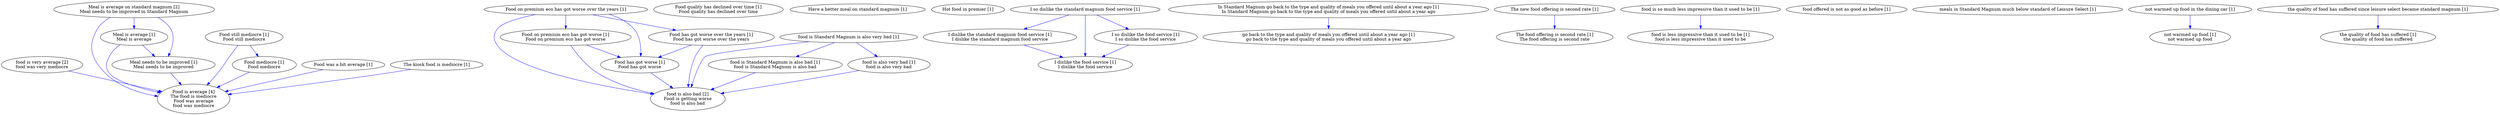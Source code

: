 digraph collapsedGraph {
"Food is average [4]\nThe food is mediocre\nFood was average\nfood was mediocre""food is very average [2]\nfood was very mediocre""Meal is average on standard magnum [2]\nMeal needs to be improved in Standard Magnum""food is also bad [2]\nFood is getting worse\nfood is also bad""Food still mediocre [1]\nFood still mediocre""Food mediocre [1]\nFood mediocre""Food quality has declined over time [1]\nFood quality has declined over time""Food on premium eco has got worse over the years [1]""Food on premium eco has got worse [1]\nFood on premium eco has got worse""Food has got worse [1]\nFood has got worse""Food has got worse over the years [1]\nFood has got worse over the years""Food was a bit average [1]""Have a better meal on standard magnum [1]""Hot food in premier [1]""I so dislike the standard magnum food service [1]""I dislike the standard magnum food service [1]\nI dislike the standard magnum food service""I dislike the food service [1]\nI dislike the food service""I so dislike the food service [1]\nI so dislike the food service""In Standard Magnum go back to the type and quality of meals you offered until about a year ago [1]\nIn Standard Magnum go back to the type and quality of meals you offered until about a year ago""go back to the type and quality of meals you offered until about a year ago [1]\ngo back to the type and quality of meals you offered until about a year ago""Meal is average [1]\nMeal is average""Meal needs to be improved [1]\nMeal needs to be improved""The kiosk food is mediocre [1]""The new food offering is second rate [1]""The food offering is second rate [1]\nThe food offering is second rate""food is Standard Magnum is also very bad [1]""food is Standard Magnum is also bad [1]\nfood is Standard Magnum is also bad""food is also very bad [1]\nfood is also very bad""food is so much less impressive than it used to be [1]""food is less impressive than it used to be [1]\nfood is less impressive than it used to be""food offered is not as good as before [1]""meals in Standard Magnum much below standard of Leisure Select [1]""not warmed up food in the dining car [1]""not warmed up food [1]\nnot warmed up food""the quality of food has suffered since leisure select became standard magnum [1]""the quality of food has suffered [1]\nthe quality of food has suffered""The kiosk food is mediocre [1]" -> "Food is average [4]\nThe food is mediocre\nFood was average\nfood was mediocre" [color=blue]
"Meal is average [1]\nMeal is average" -> "Food is average [4]\nThe food is mediocre\nFood was average\nfood was mediocre" [color=blue]
"Food on premium eco has got worse [1]\nFood on premium eco has got worse" -> "food is also bad [2]\nFood is getting worse\nfood is also bad" [color=blue]
"Meal needs to be improved [1]\nMeal needs to be improved" -> "Food is average [4]\nThe food is mediocre\nFood was average\nfood was mediocre" [color=blue]
"food is Standard Magnum is also bad [1]\nfood is Standard Magnum is also bad" -> "food is also bad [2]\nFood is getting worse\nfood is also bad" [color=blue]
"Food has got worse over the years [1]\nFood has got worse over the years" -> "food is also bad [2]\nFood is getting worse\nfood is also bad" [color=blue]
"food is Standard Magnum is also very bad [1]" -> "food is also bad [2]\nFood is getting worse\nfood is also bad" [color=blue]
"Meal is average on standard magnum [2]\nMeal needs to be improved in Standard Magnum" -> "Food is average [4]\nThe food is mediocre\nFood was average\nfood was mediocre" [color=blue]
"Food has got worse [1]\nFood has got worse" -> "food is also bad [2]\nFood is getting worse\nfood is also bad" [color=blue]
"food is very average [2]\nfood was very mediocre" -> "Food is average [4]\nThe food is mediocre\nFood was average\nfood was mediocre" [color=blue]
"Food was a bit average [1]" -> "Food is average [4]\nThe food is mediocre\nFood was average\nfood was mediocre" [color=blue]
"Food on premium eco has got worse over the years [1]" -> "food is also bad [2]\nFood is getting worse\nfood is also bad" [color=blue]
"Food mediocre [1]\nFood mediocre" -> "Food is average [4]\nThe food is mediocre\nFood was average\nfood was mediocre" [color=blue]
"Meal is average on standard magnum [2]\nMeal needs to be improved in Standard Magnum" -> "Meal is average [1]\nMeal is average" [color=blue]
"Food still mediocre [1]\nFood still mediocre" -> "Food is average [4]\nThe food is mediocre\nFood was average\nfood was mediocre" [color=blue]
"food is also very bad [1]\nfood is also very bad" -> "food is also bad [2]\nFood is getting worse\nfood is also bad" [color=blue]
"Meal is average [1]\nMeal is average" -> "Meal needs to be improved [1]\nMeal needs to be improved" [color=blue]
"Meal is average on standard magnum [2]\nMeal needs to be improved in Standard Magnum" -> "Meal needs to be improved [1]\nMeal needs to be improved" [color=blue]
"Food still mediocre [1]\nFood still mediocre" -> "Food mediocre [1]\nFood mediocre" [color=blue]
"Food on premium eco has got worse over the years [1]" -> "Food on premium eco has got worse [1]\nFood on premium eco has got worse" [color=blue]
"Food on premium eco has got worse [1]\nFood on premium eco has got worse" -> "Food has got worse [1]\nFood has got worse" [color=blue]
"Food on premium eco has got worse over the years [1]" -> "Food has got worse over the years [1]\nFood has got worse over the years" [color=blue]
"Food has got worse over the years [1]\nFood has got worse over the years" -> "Food has got worse [1]\nFood has got worse" [color=blue]
"Food on premium eco has got worse over the years [1]" -> "Food has got worse [1]\nFood has got worse" [color=blue]
"I so dislike the standard magnum food service [1]" -> "I dislike the standard magnum food service [1]\nI dislike the standard magnum food service" [color=blue]
"I dislike the standard magnum food service [1]\nI dislike the standard magnum food service" -> "I dislike the food service [1]\nI dislike the food service" [color=blue]
"I so dislike the standard magnum food service [1]" -> "I so dislike the food service [1]\nI so dislike the food service" [color=blue]
"I so dislike the food service [1]\nI so dislike the food service" -> "I dislike the food service [1]\nI dislike the food service" [color=blue]
"I so dislike the standard magnum food service [1]" -> "I dislike the food service [1]\nI dislike the food service" [color=blue]
"In Standard Magnum go back to the type and quality of meals you offered until about a year ago [1]\nIn Standard Magnum go back to the type and quality of meals you offered until about a year ago" -> "go back to the type and quality of meals you offered until about a year ago [1]\ngo back to the type and quality of meals you offered until about a year ago" [color=blue]
"The new food offering is second rate [1]" -> "The food offering is second rate [1]\nThe food offering is second rate" [color=blue]
"food is Standard Magnum is also very bad [1]" -> "food is Standard Magnum is also bad [1]\nfood is Standard Magnum is also bad" [color=blue]
"food is Standard Magnum is also very bad [1]" -> "food is also very bad [1]\nfood is also very bad" [color=blue]
"food is so much less impressive than it used to be [1]" -> "food is less impressive than it used to be [1]\nfood is less impressive than it used to be" [color=blue]
"not warmed up food in the dining car [1]" -> "not warmed up food [1]\nnot warmed up food" [color=blue]
"the quality of food has suffered since leisure select became standard magnum [1]" -> "the quality of food has suffered [1]\nthe quality of food has suffered" [color=blue]
}